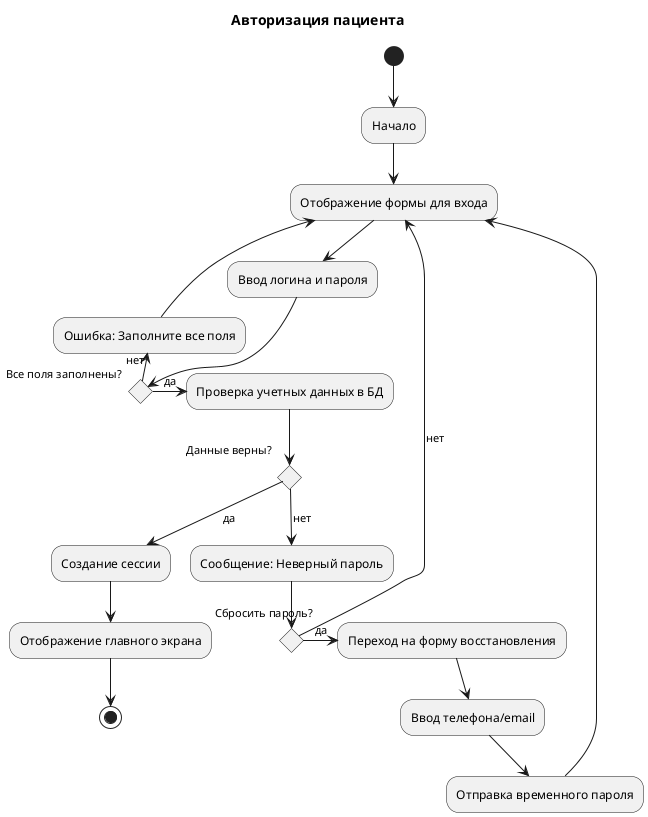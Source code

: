 @startuml
title Авторизация пациента

(*) --> "Начало"
--> "Отображение формы для входа"
--> "Ввод логина и пароля"

if "Все поля заполнены?" then
  -left->[нет] "Ошибка: Заполните все поля"
  -up-> "Отображение формы для входа"
else
  -right->[да] "Проверка учетных данных в БД"
  
  if "Данные верны?" then
    -down->[да] "Создание сессии"
    --> "Отображение главного экрана"
    --> (*)
  else
    -down->[нет] "Сообщение: Неверный пароль"
    
    if "Сбросить пароль?" then
      -right->[да] "Переход на форму восстановления"
      --> "Ввод телефона/email"
      --> "Отправка временного пароля"
      -left-> "Отображение формы для входа"
    else
      -left->[нет] "Отображение формы для входа"
    endif
  endif
endif

@enduml
